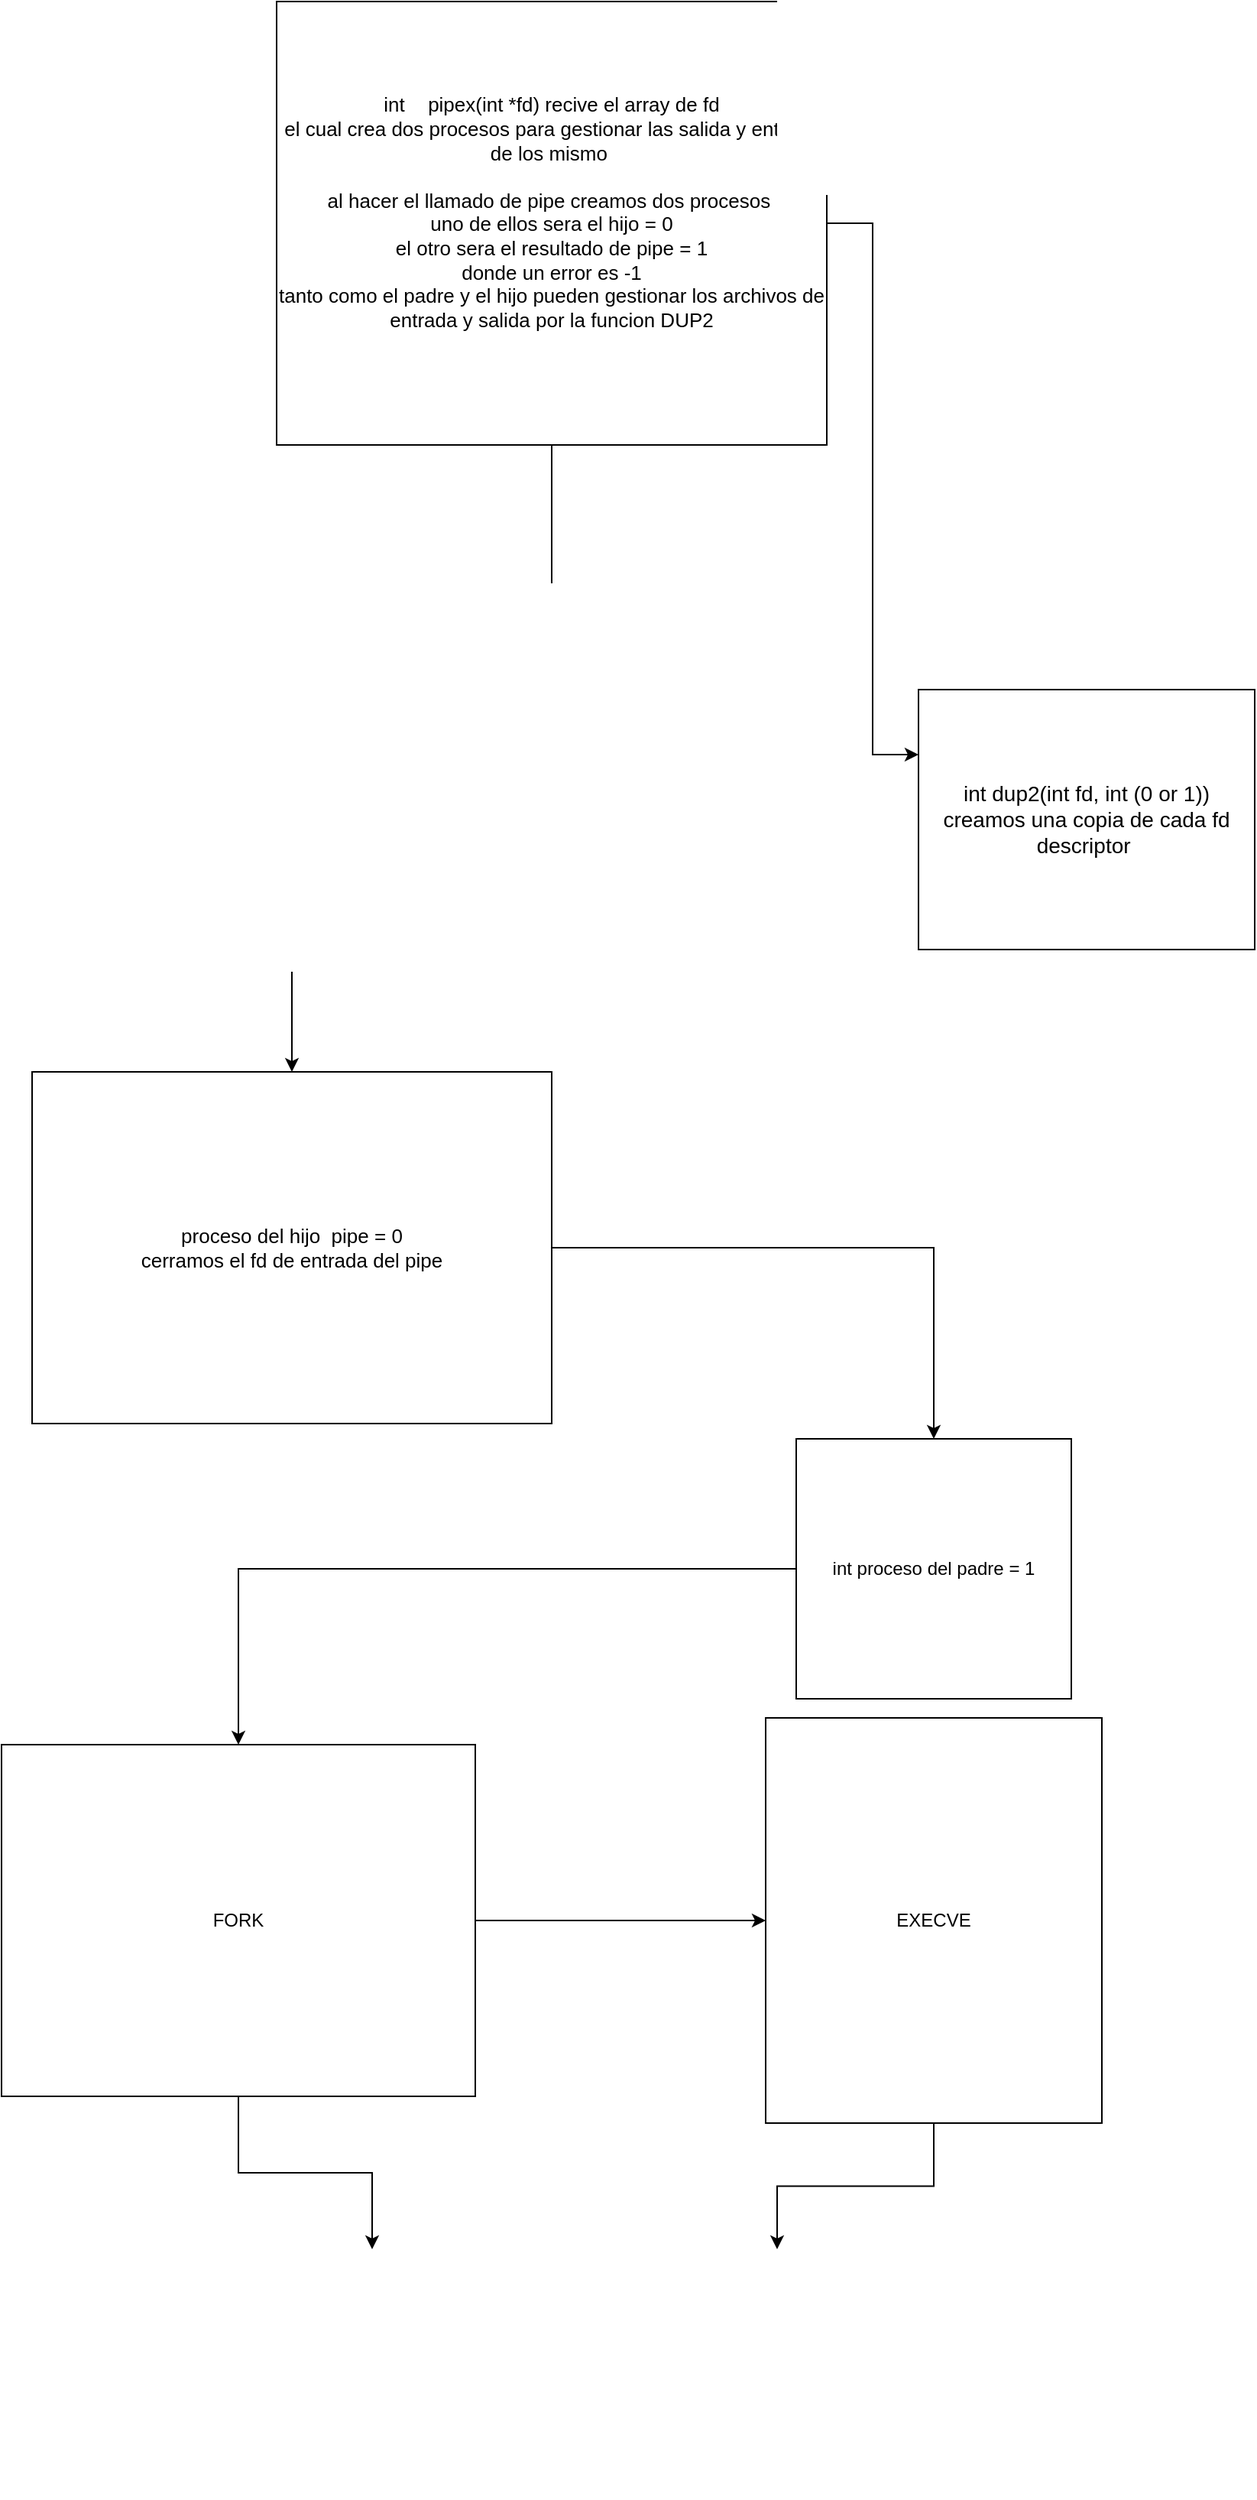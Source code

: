 <mxfile version="24.2.1" type="device">
  <diagram name="Page-1" id="J9_rM3LESXh7NZFxzHAQ">
    <mxGraphModel dx="1004" dy="2094" grid="1" gridSize="10" guides="1" tooltips="1" connect="1" arrows="1" fold="1" page="1" pageScale="1" pageWidth="850" pageHeight="1100" math="0" shadow="0">
      <root>
        <mxCell id="0" />
        <mxCell id="1" parent="0" />
        <mxCell id="lGCmDoUiIEBklHLovCdl-2" style="edgeStyle=orthogonalEdgeStyle;rounded=0;orthogonalLoop=1;jettySize=auto;html=1;" edge="1" parent="1" source="LDpIClf5S1GTpXZ0fK_w-1" target="LDpIClf5S1GTpXZ0fK_w-2">
          <mxGeometry relative="1" as="geometry" />
        </mxCell>
        <mxCell id="lGCmDoUiIEBklHLovCdl-4" style="edgeStyle=orthogonalEdgeStyle;rounded=0;orthogonalLoop=1;jettySize=auto;html=1;entryX=0;entryY=0.25;entryDx=0;entryDy=0;" edge="1" parent="1" source="LDpIClf5S1GTpXZ0fK_w-1" target="lGCmDoUiIEBklHLovCdl-3">
          <mxGeometry relative="1" as="geometry" />
        </mxCell>
        <mxCell id="LDpIClf5S1GTpXZ0fK_w-1" value="&lt;font style=&quot;font-size: 13px;&quot;&gt;int&lt;span style=&quot;white-space: pre;&quot;&gt;&#x9;&lt;/span&gt;pipex(int *fd) recive el array de fd&lt;/font&gt;&lt;div style=&quot;font-size: 13px;&quot;&gt;&lt;font style=&quot;font-size: 13px;&quot;&gt;el cual crea dos procesos para gestionar las salida y entrada de los mismo&amp;nbsp;&lt;/font&gt;&lt;/div&gt;&lt;div style=&quot;font-size: 13px;&quot;&gt;&lt;font style=&quot;font-size: 13px;&quot;&gt;&lt;br&gt;&lt;/font&gt;&lt;/div&gt;&lt;div style=&quot;font-size: 13px;&quot;&gt;&lt;font style=&quot;font-size: 13px;&quot;&gt;al hacer el llamado de pipe creamos dos procesos&amp;nbsp;&lt;/font&gt;&lt;/div&gt;&lt;div style=&quot;font-size: 13px;&quot;&gt;&lt;font style=&quot;font-size: 13px;&quot;&gt;uno de ellos sera el hijo = 0&lt;/font&gt;&lt;/div&gt;&lt;div style=&quot;font-size: 13px;&quot;&gt;&lt;font style=&quot;font-size: 13px;&quot;&gt;el otro sera el resultado de pipe = 1&lt;/font&gt;&lt;/div&gt;&lt;div style=&quot;font-size: 13px;&quot;&gt;&lt;font style=&quot;font-size: 13px;&quot;&gt;donde un error es -1&lt;/font&gt;&lt;/div&gt;&lt;div style=&quot;font-size: 13px;&quot;&gt;&lt;font style=&quot;font-size: 13px;&quot;&gt;tanto como el padre y el hijo pueden gestionar los archivos de entrada y salida por la funcion DUP&lt;/font&gt;2&lt;/div&gt;&lt;div&gt;&lt;br&gt;&lt;/div&gt;" style="rounded=0;whiteSpace=wrap;html=1;align=center;" parent="1" vertex="1">
          <mxGeometry x="260" y="-390" width="360" height="290" as="geometry" />
        </mxCell>
        <mxCell id="lGCmDoUiIEBklHLovCdl-6" style="edgeStyle=orthogonalEdgeStyle;rounded=0;orthogonalLoop=1;jettySize=auto;html=1;exitX=1;exitY=0.5;exitDx=0;exitDy=0;" edge="1" parent="1" source="LDpIClf5S1GTpXZ0fK_w-2" target="lGCmDoUiIEBklHLovCdl-5">
          <mxGeometry relative="1" as="geometry" />
        </mxCell>
        <mxCell id="LDpIClf5S1GTpXZ0fK_w-2" value="&lt;font style=&quot;font-size: 13px;&quot;&gt;proceso del hijo&amp;nbsp; pipe = 0&lt;/font&gt;&lt;div style=&quot;font-size: 13px;&quot;&gt;&lt;font style=&quot;font-size: 13px;&quot;&gt;cerramos el fd de entrada del pipe&lt;/font&gt;&lt;/div&gt;" style="rounded=0;whiteSpace=wrap;html=1;" parent="1" vertex="1">
          <mxGeometry x="100" y="310" width="340" height="230" as="geometry" />
        </mxCell>
        <mxCell id="lGCmDoUiIEBklHLovCdl-3" value="&lt;font style=&quot;font-size: 14px;&quot;&gt;int dup2(int fd, int (0 or 1))&lt;/font&gt;&lt;div style=&quot;font-size: 14px;&quot;&gt;&lt;font style=&quot;font-size: 14px;&quot;&gt;creamos una copia de cada fd descriptor&amp;nbsp;&lt;/font&gt;&lt;/div&gt;" style="rounded=0;whiteSpace=wrap;html=1;" vertex="1" parent="1">
          <mxGeometry x="680" y="60" width="220" height="170" as="geometry" />
        </mxCell>
        <mxCell id="lGCmDoUiIEBklHLovCdl-10" style="edgeStyle=orthogonalEdgeStyle;rounded=0;orthogonalLoop=1;jettySize=auto;html=1;entryX=0.5;entryY=0;entryDx=0;entryDy=0;" edge="1" parent="1" source="lGCmDoUiIEBklHLovCdl-5" target="lGCmDoUiIEBklHLovCdl-7">
          <mxGeometry relative="1" as="geometry" />
        </mxCell>
        <mxCell id="lGCmDoUiIEBklHLovCdl-5" value="int proceso del padre = 1" style="rounded=0;whiteSpace=wrap;html=1;" vertex="1" parent="1">
          <mxGeometry x="600" y="550" width="180" height="170" as="geometry" />
        </mxCell>
        <mxCell id="lGCmDoUiIEBklHLovCdl-8" style="edgeStyle=orthogonalEdgeStyle;rounded=0;orthogonalLoop=1;jettySize=auto;html=1;" edge="1" parent="1" source="lGCmDoUiIEBklHLovCdl-7" target="lGCmDoUiIEBklHLovCdl-9">
          <mxGeometry relative="1" as="geometry">
            <mxPoint x="630" y="865" as="targetPoint" />
          </mxGeometry>
        </mxCell>
        <mxCell id="lGCmDoUiIEBklHLovCdl-13" style="edgeStyle=orthogonalEdgeStyle;rounded=0;orthogonalLoop=1;jettySize=auto;html=1;exitX=0.5;exitY=1;exitDx=0;exitDy=0;entryX=0.25;entryY=0;entryDx=0;entryDy=0;" edge="1" parent="1" source="lGCmDoUiIEBklHLovCdl-7" target="lGCmDoUiIEBklHLovCdl-12">
          <mxGeometry relative="1" as="geometry" />
        </mxCell>
        <mxCell id="lGCmDoUiIEBklHLovCdl-7" value="FORK" style="rounded=0;whiteSpace=wrap;html=1;" vertex="1" parent="1">
          <mxGeometry x="80" y="750" width="310" height="230" as="geometry" />
        </mxCell>
        <mxCell id="lGCmDoUiIEBklHLovCdl-14" style="edgeStyle=orthogonalEdgeStyle;rounded=0;orthogonalLoop=1;jettySize=auto;html=1;entryX=0.75;entryY=0;entryDx=0;entryDy=0;" edge="1" parent="1" source="lGCmDoUiIEBklHLovCdl-9" target="lGCmDoUiIEBklHLovCdl-12">
          <mxGeometry relative="1" as="geometry" />
        </mxCell>
        <mxCell id="lGCmDoUiIEBklHLovCdl-9" value="EXECVE" style="rounded=0;whiteSpace=wrap;html=1;" vertex="1" parent="1">
          <mxGeometry x="580" y="732.5" width="220" height="265" as="geometry" />
        </mxCell>
        <mxCell id="lGCmDoUiIEBklHLovCdl-12" value="" style="shape=image;verticalLabelPosition=bottom;labelBackgroundColor=default;verticalAlign=top;aspect=fixed;imageAspect=0;image=https://assets-global.website-files.com/5d0dc87aac109e1ffdbe379c/613703a693062c71baec8698_whats-the-difference-between-fork-and-exec-function-in-c.jpg;" vertex="1" parent="1">
          <mxGeometry x="190" y="1080" width="530" height="162.6" as="geometry" />
        </mxCell>
      </root>
    </mxGraphModel>
  </diagram>
</mxfile>
